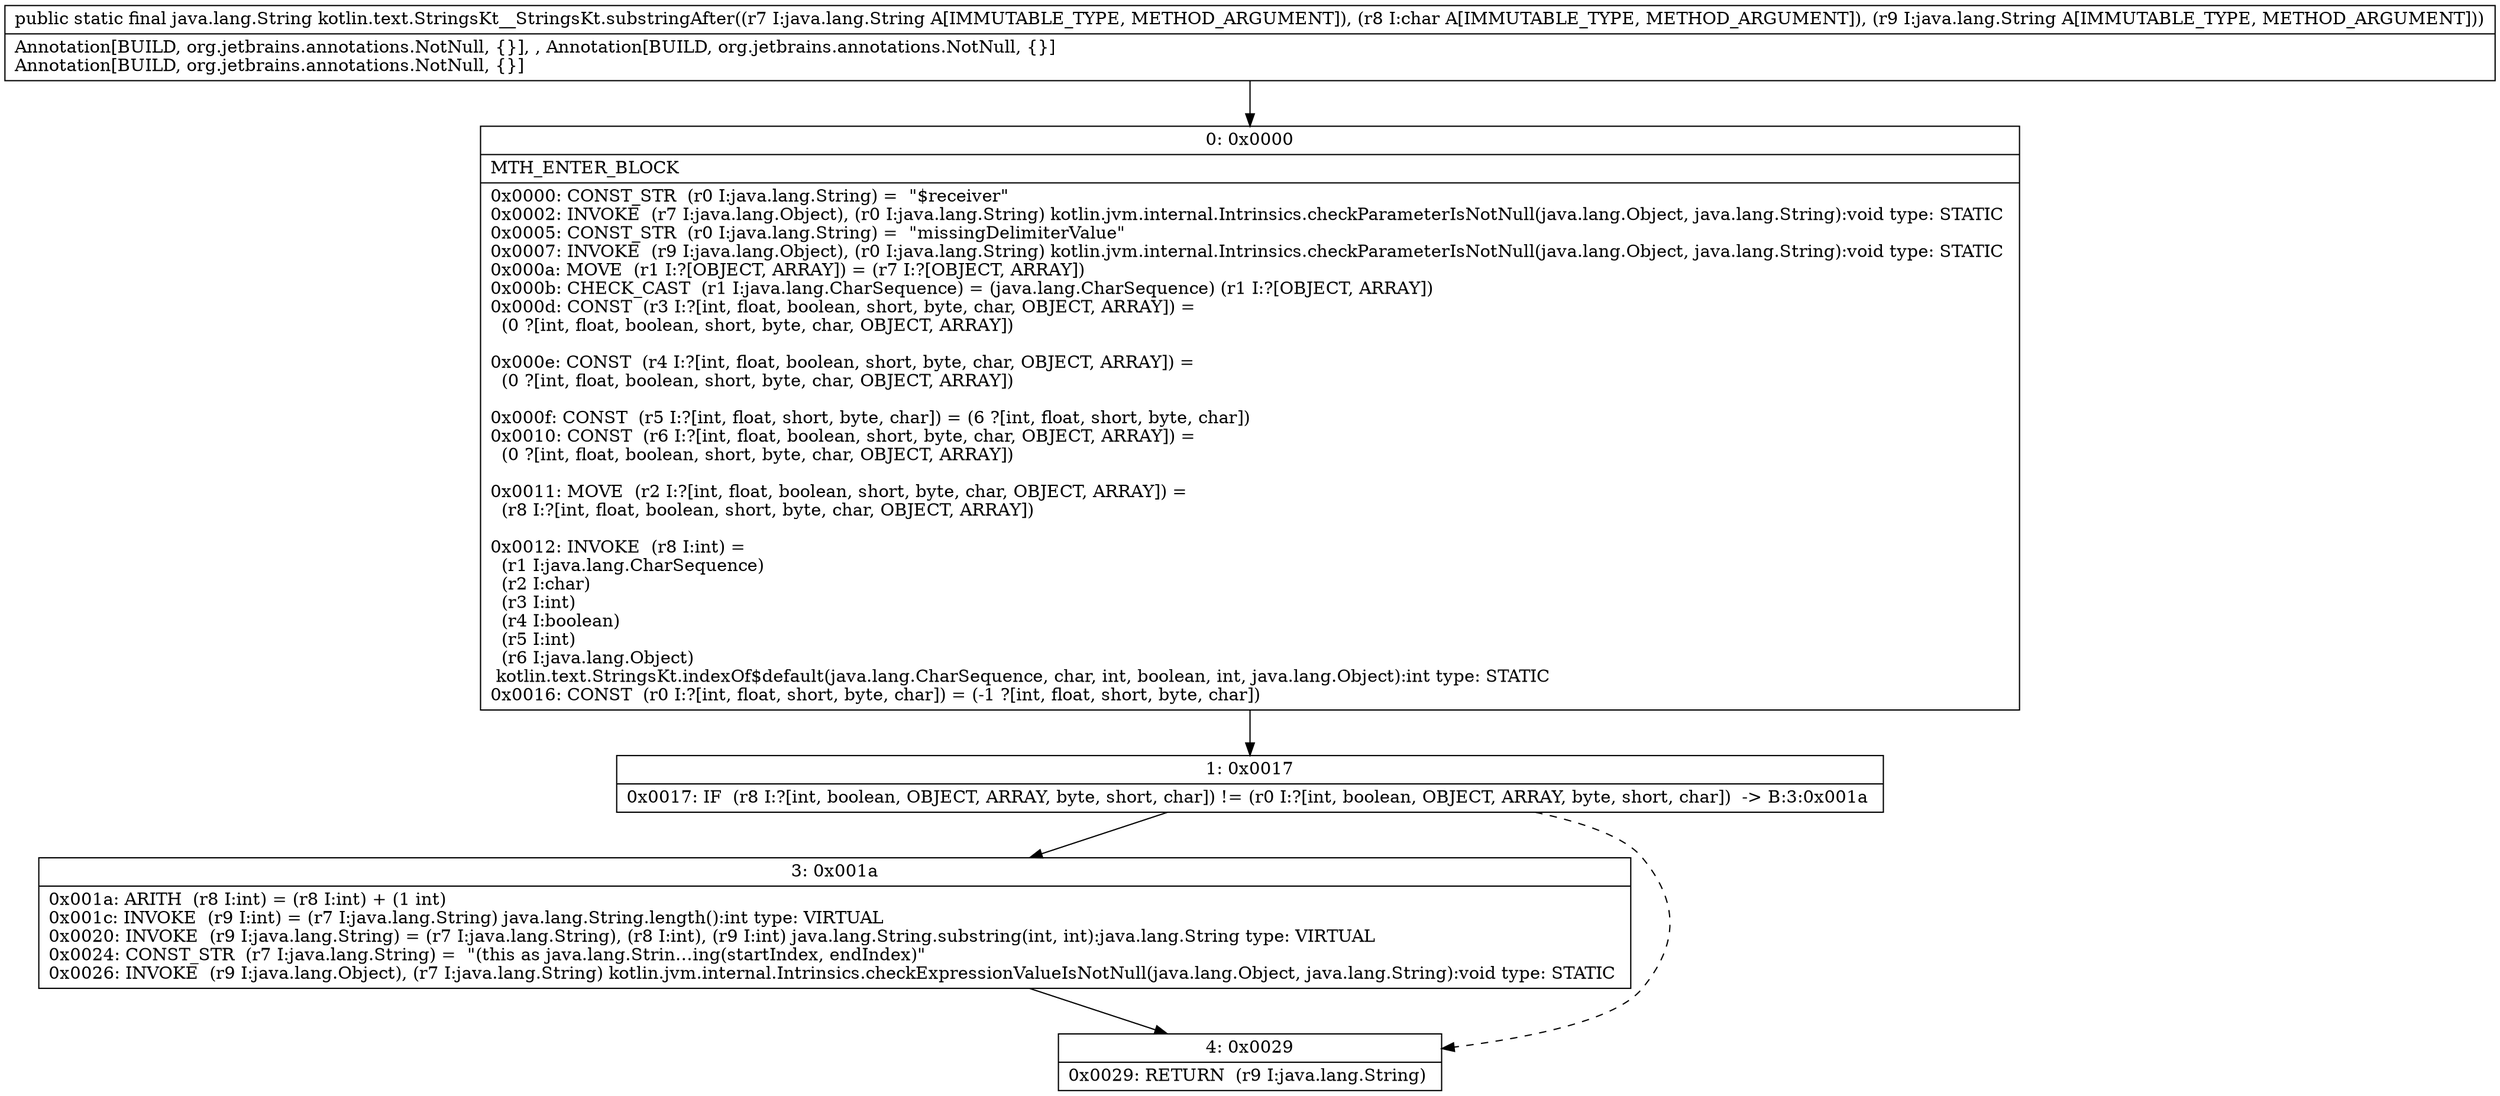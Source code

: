digraph "CFG forkotlin.text.StringsKt__StringsKt.substringAfter(Ljava\/lang\/String;CLjava\/lang\/String;)Ljava\/lang\/String;" {
Node_0 [shape=record,label="{0\:\ 0x0000|MTH_ENTER_BLOCK\l|0x0000: CONST_STR  (r0 I:java.lang.String) =  \"$receiver\" \l0x0002: INVOKE  (r7 I:java.lang.Object), (r0 I:java.lang.String) kotlin.jvm.internal.Intrinsics.checkParameterIsNotNull(java.lang.Object, java.lang.String):void type: STATIC \l0x0005: CONST_STR  (r0 I:java.lang.String) =  \"missingDelimiterValue\" \l0x0007: INVOKE  (r9 I:java.lang.Object), (r0 I:java.lang.String) kotlin.jvm.internal.Intrinsics.checkParameterIsNotNull(java.lang.Object, java.lang.String):void type: STATIC \l0x000a: MOVE  (r1 I:?[OBJECT, ARRAY]) = (r7 I:?[OBJECT, ARRAY]) \l0x000b: CHECK_CAST  (r1 I:java.lang.CharSequence) = (java.lang.CharSequence) (r1 I:?[OBJECT, ARRAY]) \l0x000d: CONST  (r3 I:?[int, float, boolean, short, byte, char, OBJECT, ARRAY]) = \l  (0 ?[int, float, boolean, short, byte, char, OBJECT, ARRAY])\l \l0x000e: CONST  (r4 I:?[int, float, boolean, short, byte, char, OBJECT, ARRAY]) = \l  (0 ?[int, float, boolean, short, byte, char, OBJECT, ARRAY])\l \l0x000f: CONST  (r5 I:?[int, float, short, byte, char]) = (6 ?[int, float, short, byte, char]) \l0x0010: CONST  (r6 I:?[int, float, boolean, short, byte, char, OBJECT, ARRAY]) = \l  (0 ?[int, float, boolean, short, byte, char, OBJECT, ARRAY])\l \l0x0011: MOVE  (r2 I:?[int, float, boolean, short, byte, char, OBJECT, ARRAY]) = \l  (r8 I:?[int, float, boolean, short, byte, char, OBJECT, ARRAY])\l \l0x0012: INVOKE  (r8 I:int) = \l  (r1 I:java.lang.CharSequence)\l  (r2 I:char)\l  (r3 I:int)\l  (r4 I:boolean)\l  (r5 I:int)\l  (r6 I:java.lang.Object)\l kotlin.text.StringsKt.indexOf$default(java.lang.CharSequence, char, int, boolean, int, java.lang.Object):int type: STATIC \l0x0016: CONST  (r0 I:?[int, float, short, byte, char]) = (\-1 ?[int, float, short, byte, char]) \l}"];
Node_1 [shape=record,label="{1\:\ 0x0017|0x0017: IF  (r8 I:?[int, boolean, OBJECT, ARRAY, byte, short, char]) != (r0 I:?[int, boolean, OBJECT, ARRAY, byte, short, char])  \-\> B:3:0x001a \l}"];
Node_3 [shape=record,label="{3\:\ 0x001a|0x001a: ARITH  (r8 I:int) = (r8 I:int) + (1 int) \l0x001c: INVOKE  (r9 I:int) = (r7 I:java.lang.String) java.lang.String.length():int type: VIRTUAL \l0x0020: INVOKE  (r9 I:java.lang.String) = (r7 I:java.lang.String), (r8 I:int), (r9 I:int) java.lang.String.substring(int, int):java.lang.String type: VIRTUAL \l0x0024: CONST_STR  (r7 I:java.lang.String) =  \"(this as java.lang.Strin…ing(startIndex, endIndex)\" \l0x0026: INVOKE  (r9 I:java.lang.Object), (r7 I:java.lang.String) kotlin.jvm.internal.Intrinsics.checkExpressionValueIsNotNull(java.lang.Object, java.lang.String):void type: STATIC \l}"];
Node_4 [shape=record,label="{4\:\ 0x0029|0x0029: RETURN  (r9 I:java.lang.String) \l}"];
MethodNode[shape=record,label="{public static final java.lang.String kotlin.text.StringsKt__StringsKt.substringAfter((r7 I:java.lang.String A[IMMUTABLE_TYPE, METHOD_ARGUMENT]), (r8 I:char A[IMMUTABLE_TYPE, METHOD_ARGUMENT]), (r9 I:java.lang.String A[IMMUTABLE_TYPE, METHOD_ARGUMENT]))  | Annotation[BUILD, org.jetbrains.annotations.NotNull, \{\}], , Annotation[BUILD, org.jetbrains.annotations.NotNull, \{\}]\lAnnotation[BUILD, org.jetbrains.annotations.NotNull, \{\}]\l}"];
MethodNode -> Node_0;
Node_0 -> Node_1;
Node_1 -> Node_3;
Node_1 -> Node_4[style=dashed];
Node_3 -> Node_4;
}

